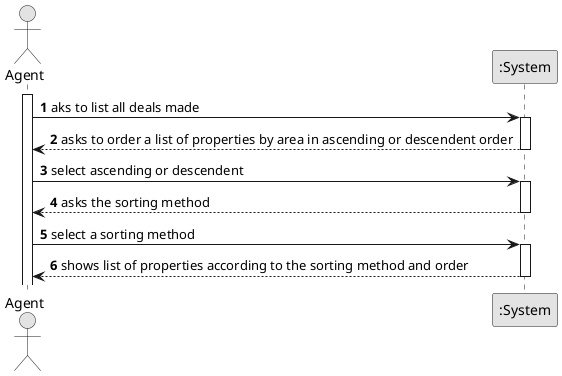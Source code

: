 @startuml
skinparam monochrome true
skinparam packageStyle rectangle
skinparam shadowing false



autonumber

actor "Agent" as User
participant ":System" as System

activate User

    User -> System : aks to list all deals made

    activate System


    System --> User :asks to order a list of properties by area in ascending or descendent order
    deactivate System


    User -> System : select ascending or descendent

    activate System

    System --> User : asks the sorting method
    deactivate System


    User -> System : select a sorting method

    activate System

    System --> User : shows list of properties according to the sorting method and order

    deactivate System



@enduml